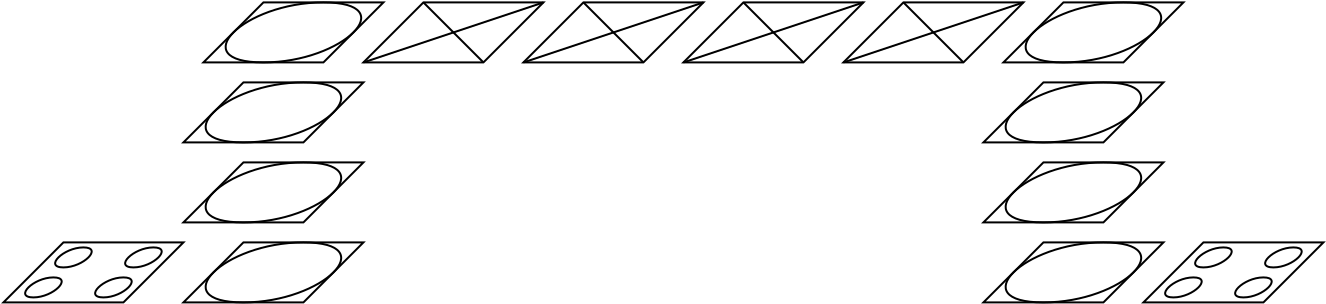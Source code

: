 <?xml version="1.0" encoding="UTF-8"?>
<dia:diagram xmlns:dia="http://www.lysator.liu.se/~alla/dia/">
  <dia:layer name="Background" visible="true">
    <dia:object type="Standard - Polygon" version="0" id="O0">
      <dia:attribute name="obj_pos">
        <dia:point val="7,11"/>
      </dia:attribute>
      <dia:attribute name="obj_bb">
        <dia:rectangle val="3.879,10.95;13.121,14.05"/>
      </dia:attribute>
      <dia:attribute name="poly_points">
        <dia:point val="7,11"/>
        <dia:point val="13,11"/>
        <dia:point val="10,14"/>
        <dia:point val="4,14"/>
      </dia:attribute>
      <dia:attribute name="show_background">
        <dia:boolean val="false"/>
      </dia:attribute>
    </dia:object>
    <dia:object type="Standard - Beziergon" version="0" id="O1">
      <dia:attribute name="obj_pos">
        <dia:point val="10,11"/>
      </dia:attribute>
      <dia:attribute name="obj_bb">
        <dia:rectangle val="5.061,10.95;11.939,14.05"/>
      </dia:attribute>
      <dia:attribute name="bez_points">
        <dia:point val="10,11"/>
        <dia:point val="14,11"/>
        <dia:point val="11,14"/>
        <dia:point val="7,14"/>
        <dia:point val="3,14"/>
        <dia:point val="6,11"/>
      </dia:attribute>
      <dia:attribute name="corner_types">
        <dia:enum val="275298368"/>
        <dia:enum val="0"/>
        <dia:enum val="0"/>
      </dia:attribute>
      <dia:attribute name="show_background">
        <dia:boolean val="false"/>
      </dia:attribute>
    </dia:object>
    <dia:object type="Standard - Polygon" version="0" id="O2">
      <dia:attribute name="obj_pos">
        <dia:point val="7,7"/>
      </dia:attribute>
      <dia:attribute name="obj_bb">
        <dia:rectangle val="3.879,6.95;13.121,10.05"/>
      </dia:attribute>
      <dia:attribute name="poly_points">
        <dia:point val="7,7"/>
        <dia:point val="13,7"/>
        <dia:point val="10,10"/>
        <dia:point val="4,10"/>
      </dia:attribute>
      <dia:attribute name="show_background">
        <dia:boolean val="false"/>
      </dia:attribute>
    </dia:object>
    <dia:object type="Standard - Beziergon" version="0" id="O3">
      <dia:attribute name="obj_pos">
        <dia:point val="10,7"/>
      </dia:attribute>
      <dia:attribute name="obj_bb">
        <dia:rectangle val="5.061,6.95;11.939,10.05"/>
      </dia:attribute>
      <dia:attribute name="bez_points">
        <dia:point val="10,7"/>
        <dia:point val="14,7"/>
        <dia:point val="11,10"/>
        <dia:point val="7,10"/>
        <dia:point val="3,10"/>
        <dia:point val="6,7"/>
      </dia:attribute>
      <dia:attribute name="corner_types">
        <dia:enum val="275298368"/>
        <dia:enum val="0"/>
        <dia:enum val="0"/>
      </dia:attribute>
      <dia:attribute name="show_background">
        <dia:boolean val="false"/>
      </dia:attribute>
    </dia:object>
    <dia:object type="Standard - Polygon" version="0" id="O4">
      <dia:attribute name="obj_pos">
        <dia:point val="7,3"/>
      </dia:attribute>
      <dia:attribute name="obj_bb">
        <dia:rectangle val="3.879,2.95;13.121,6.05"/>
      </dia:attribute>
      <dia:attribute name="poly_points">
        <dia:point val="7,3"/>
        <dia:point val="13,3"/>
        <dia:point val="10,6"/>
        <dia:point val="4,6"/>
      </dia:attribute>
      <dia:attribute name="show_background">
        <dia:boolean val="false"/>
      </dia:attribute>
    </dia:object>
    <dia:object type="Standard - Beziergon" version="0" id="O5">
      <dia:attribute name="obj_pos">
        <dia:point val="10,3"/>
      </dia:attribute>
      <dia:attribute name="obj_bb">
        <dia:rectangle val="5.061,2.95;11.939,6.05"/>
      </dia:attribute>
      <dia:attribute name="bez_points">
        <dia:point val="10,3"/>
        <dia:point val="14,3"/>
        <dia:point val="11,6"/>
        <dia:point val="7,6"/>
        <dia:point val="3,6"/>
        <dia:point val="6,3"/>
      </dia:attribute>
      <dia:attribute name="corner_types">
        <dia:enum val="275298368"/>
        <dia:enum val="0"/>
        <dia:enum val="0"/>
      </dia:attribute>
      <dia:attribute name="show_background">
        <dia:boolean val="false"/>
      </dia:attribute>
    </dia:object>
    <dia:object type="Standard - Polygon" version="0" id="O6">
      <dia:attribute name="obj_pos">
        <dia:point val="8,-1"/>
      </dia:attribute>
      <dia:attribute name="obj_bb">
        <dia:rectangle val="4.879,-1.05;14.121,2.05"/>
      </dia:attribute>
      <dia:attribute name="poly_points">
        <dia:point val="8,-1"/>
        <dia:point val="14,-1"/>
        <dia:point val="11,2"/>
        <dia:point val="5,2"/>
      </dia:attribute>
      <dia:attribute name="show_background">
        <dia:boolean val="false"/>
      </dia:attribute>
    </dia:object>
    <dia:object type="Standard - Beziergon" version="0" id="O7">
      <dia:attribute name="obj_pos">
        <dia:point val="11,-1"/>
      </dia:attribute>
      <dia:attribute name="obj_bb">
        <dia:rectangle val="6.061,-1.05;12.939,2.05"/>
      </dia:attribute>
      <dia:attribute name="bez_points">
        <dia:point val="11,-1"/>
        <dia:point val="15,-1"/>
        <dia:point val="12,2"/>
        <dia:point val="8,2"/>
        <dia:point val="4,2"/>
        <dia:point val="7,-1"/>
      </dia:attribute>
      <dia:attribute name="corner_types">
        <dia:enum val="275298368"/>
        <dia:enum val="0"/>
        <dia:enum val="0"/>
      </dia:attribute>
      <dia:attribute name="show_background">
        <dia:boolean val="false"/>
      </dia:attribute>
    </dia:object>
    <dia:object type="Standard - Polygon" version="0" id="O8">
      <dia:attribute name="obj_pos">
        <dia:point val="16,-1"/>
      </dia:attribute>
      <dia:attribute name="obj_bb">
        <dia:rectangle val="12.879,-1.05;22.121,2.05"/>
      </dia:attribute>
      <dia:attribute name="poly_points">
        <dia:point val="16,-1"/>
        <dia:point val="22,-1"/>
        <dia:point val="19,2"/>
        <dia:point val="13,2"/>
      </dia:attribute>
      <dia:attribute name="show_background">
        <dia:boolean val="false"/>
      </dia:attribute>
    </dia:object>
    <dia:object type="Standard - Line" version="0" id="O9">
      <dia:attribute name="obj_pos">
        <dia:point val="16,-1"/>
      </dia:attribute>
      <dia:attribute name="obj_bb">
        <dia:rectangle val="15.929,-1.071;19.071,2.071"/>
      </dia:attribute>
      <dia:attribute name="conn_endpoints">
        <dia:point val="16,-1"/>
        <dia:point val="19,2"/>
      </dia:attribute>
      <dia:attribute name="numcp">
        <dia:int val="1"/>
      </dia:attribute>
      <dia:connections>
        <dia:connection handle="0" to="O8" connection="0"/>
        <dia:connection handle="1" to="O8" connection="4"/>
      </dia:connections>
    </dia:object>
    <dia:object type="Standard - Line" version="0" id="O10">
      <dia:attribute name="obj_pos">
        <dia:point val="22,-1"/>
      </dia:attribute>
      <dia:attribute name="obj_bb">
        <dia:rectangle val="12.937,-1.063;22.063,2.063"/>
      </dia:attribute>
      <dia:attribute name="conn_endpoints">
        <dia:point val="22,-1"/>
        <dia:point val="13,2"/>
      </dia:attribute>
      <dia:attribute name="numcp">
        <dia:int val="1"/>
      </dia:attribute>
      <dia:connections>
        <dia:connection handle="0" to="O8" connection="2"/>
        <dia:connection handle="1" to="O8" connection="6"/>
      </dia:connections>
    </dia:object>
    <dia:object type="Standard - Polygon" version="0" id="O11">
      <dia:attribute name="obj_pos">
        <dia:point val="24,-1"/>
      </dia:attribute>
      <dia:attribute name="obj_bb">
        <dia:rectangle val="20.879,-1.05;30.121,2.05"/>
      </dia:attribute>
      <dia:attribute name="poly_points">
        <dia:point val="24,-1"/>
        <dia:point val="30,-1"/>
        <dia:point val="27,2"/>
        <dia:point val="21,2"/>
      </dia:attribute>
      <dia:attribute name="show_background">
        <dia:boolean val="false"/>
      </dia:attribute>
    </dia:object>
    <dia:object type="Standard - Line" version="0" id="O12">
      <dia:attribute name="obj_pos">
        <dia:point val="24,-1"/>
      </dia:attribute>
      <dia:attribute name="obj_bb">
        <dia:rectangle val="23.929,-1.071;27.071,2.071"/>
      </dia:attribute>
      <dia:attribute name="conn_endpoints">
        <dia:point val="24,-1"/>
        <dia:point val="27,2"/>
      </dia:attribute>
      <dia:attribute name="numcp">
        <dia:int val="1"/>
      </dia:attribute>
      <dia:connections>
        <dia:connection handle="0" to="O11" connection="0"/>
        <dia:connection handle="1" to="O11" connection="4"/>
      </dia:connections>
    </dia:object>
    <dia:object type="Standard - Line" version="0" id="O13">
      <dia:attribute name="obj_pos">
        <dia:point val="30,-1"/>
      </dia:attribute>
      <dia:attribute name="obj_bb">
        <dia:rectangle val="20.937,-1.063;30.063,2.063"/>
      </dia:attribute>
      <dia:attribute name="conn_endpoints">
        <dia:point val="30,-1"/>
        <dia:point val="21,2"/>
      </dia:attribute>
      <dia:attribute name="numcp">
        <dia:int val="1"/>
      </dia:attribute>
      <dia:connections>
        <dia:connection handle="0" to="O11" connection="2"/>
        <dia:connection handle="1" to="O11" connection="6"/>
      </dia:connections>
    </dia:object>
    <dia:object type="Standard - Polygon" version="0" id="O14">
      <dia:attribute name="obj_pos">
        <dia:point val="32,-1"/>
      </dia:attribute>
      <dia:attribute name="obj_bb">
        <dia:rectangle val="28.879,-1.05;38.121,2.05"/>
      </dia:attribute>
      <dia:attribute name="poly_points">
        <dia:point val="32,-1"/>
        <dia:point val="38,-1"/>
        <dia:point val="35,2"/>
        <dia:point val="29,2"/>
      </dia:attribute>
      <dia:attribute name="show_background">
        <dia:boolean val="false"/>
      </dia:attribute>
    </dia:object>
    <dia:object type="Standard - Line" version="0" id="O15">
      <dia:attribute name="obj_pos">
        <dia:point val="32,-1"/>
      </dia:attribute>
      <dia:attribute name="obj_bb">
        <dia:rectangle val="31.929,-1.071;35.071,2.071"/>
      </dia:attribute>
      <dia:attribute name="conn_endpoints">
        <dia:point val="32,-1"/>
        <dia:point val="35,2"/>
      </dia:attribute>
      <dia:attribute name="numcp">
        <dia:int val="1"/>
      </dia:attribute>
      <dia:connections>
        <dia:connection handle="0" to="O14" connection="0"/>
        <dia:connection handle="1" to="O14" connection="4"/>
      </dia:connections>
    </dia:object>
    <dia:object type="Standard - Line" version="0" id="O16">
      <dia:attribute name="obj_pos">
        <dia:point val="38,-1"/>
      </dia:attribute>
      <dia:attribute name="obj_bb">
        <dia:rectangle val="28.937,-1.063;38.063,2.063"/>
      </dia:attribute>
      <dia:attribute name="conn_endpoints">
        <dia:point val="38,-1"/>
        <dia:point val="29,2"/>
      </dia:attribute>
      <dia:attribute name="numcp">
        <dia:int val="1"/>
      </dia:attribute>
      <dia:connections>
        <dia:connection handle="0" to="O14" connection="2"/>
        <dia:connection handle="1" to="O14" connection="6"/>
      </dia:connections>
    </dia:object>
    <dia:object type="Standard - Polygon" version="0" id="O17">
      <dia:attribute name="obj_pos">
        <dia:point val="40,-1"/>
      </dia:attribute>
      <dia:attribute name="obj_bb">
        <dia:rectangle val="36.879,-1.05;46.121,2.05"/>
      </dia:attribute>
      <dia:attribute name="poly_points">
        <dia:point val="40,-1"/>
        <dia:point val="46,-1"/>
        <dia:point val="43,2"/>
        <dia:point val="37,2"/>
      </dia:attribute>
      <dia:attribute name="show_background">
        <dia:boolean val="false"/>
      </dia:attribute>
    </dia:object>
    <dia:object type="Standard - Line" version="0" id="O18">
      <dia:attribute name="obj_pos">
        <dia:point val="40,-1"/>
      </dia:attribute>
      <dia:attribute name="obj_bb">
        <dia:rectangle val="39.929,-1.071;43.071,2.071"/>
      </dia:attribute>
      <dia:attribute name="conn_endpoints">
        <dia:point val="40,-1"/>
        <dia:point val="43,2"/>
      </dia:attribute>
      <dia:attribute name="numcp">
        <dia:int val="1"/>
      </dia:attribute>
      <dia:connections>
        <dia:connection handle="0" to="O17" connection="0"/>
        <dia:connection handle="1" to="O17" connection="4"/>
      </dia:connections>
    </dia:object>
    <dia:object type="Standard - Line" version="0" id="O19">
      <dia:attribute name="obj_pos">
        <dia:point val="46,-1"/>
      </dia:attribute>
      <dia:attribute name="obj_bb">
        <dia:rectangle val="36.937,-1.063;46.063,2.063"/>
      </dia:attribute>
      <dia:attribute name="conn_endpoints">
        <dia:point val="46,-1"/>
        <dia:point val="37,2"/>
      </dia:attribute>
      <dia:attribute name="numcp">
        <dia:int val="1"/>
      </dia:attribute>
      <dia:connections>
        <dia:connection handle="0" to="O17" connection="2"/>
        <dia:connection handle="1" to="O17" connection="6"/>
      </dia:connections>
    </dia:object>
    <dia:object type="Standard - Polygon" version="0" id="O20">
      <dia:attribute name="obj_pos">
        <dia:point val="47,11"/>
      </dia:attribute>
      <dia:attribute name="obj_bb">
        <dia:rectangle val="43.879,10.95;53.121,14.05"/>
      </dia:attribute>
      <dia:attribute name="poly_points">
        <dia:point val="47,11"/>
        <dia:point val="53,11"/>
        <dia:point val="50,14"/>
        <dia:point val="44,14"/>
      </dia:attribute>
      <dia:attribute name="show_background">
        <dia:boolean val="false"/>
      </dia:attribute>
    </dia:object>
    <dia:object type="Standard - Beziergon" version="0" id="O21">
      <dia:attribute name="obj_pos">
        <dia:point val="50,11"/>
      </dia:attribute>
      <dia:attribute name="obj_bb">
        <dia:rectangle val="45.061,10.95;51.939,14.05"/>
      </dia:attribute>
      <dia:attribute name="bez_points">
        <dia:point val="50,11"/>
        <dia:point val="54,11"/>
        <dia:point val="51,14"/>
        <dia:point val="47,14"/>
        <dia:point val="43,14"/>
        <dia:point val="46,11"/>
      </dia:attribute>
      <dia:attribute name="corner_types">
        <dia:enum val="275298368"/>
        <dia:enum val="0"/>
        <dia:enum val="0"/>
      </dia:attribute>
      <dia:attribute name="show_background">
        <dia:boolean val="false"/>
      </dia:attribute>
    </dia:object>
    <dia:object type="Standard - Polygon" version="0" id="O22">
      <dia:attribute name="obj_pos">
        <dia:point val="47,7"/>
      </dia:attribute>
      <dia:attribute name="obj_bb">
        <dia:rectangle val="43.879,6.95;53.121,10.05"/>
      </dia:attribute>
      <dia:attribute name="poly_points">
        <dia:point val="47,7"/>
        <dia:point val="53,7"/>
        <dia:point val="50,10"/>
        <dia:point val="44,10"/>
      </dia:attribute>
      <dia:attribute name="show_background">
        <dia:boolean val="false"/>
      </dia:attribute>
    </dia:object>
    <dia:object type="Standard - Beziergon" version="0" id="O23">
      <dia:attribute name="obj_pos">
        <dia:point val="50,7"/>
      </dia:attribute>
      <dia:attribute name="obj_bb">
        <dia:rectangle val="45.061,6.95;51.939,10.05"/>
      </dia:attribute>
      <dia:attribute name="bez_points">
        <dia:point val="50,7"/>
        <dia:point val="54,7"/>
        <dia:point val="51,10"/>
        <dia:point val="47,10"/>
        <dia:point val="43,10"/>
        <dia:point val="46,7"/>
      </dia:attribute>
      <dia:attribute name="corner_types">
        <dia:enum val="275298368"/>
        <dia:enum val="0"/>
        <dia:enum val="0"/>
      </dia:attribute>
      <dia:attribute name="show_background">
        <dia:boolean val="false"/>
      </dia:attribute>
    </dia:object>
    <dia:object type="Standard - Polygon" version="0" id="O24">
      <dia:attribute name="obj_pos">
        <dia:point val="47,3"/>
      </dia:attribute>
      <dia:attribute name="obj_bb">
        <dia:rectangle val="43.879,2.95;53.121,6.05"/>
      </dia:attribute>
      <dia:attribute name="poly_points">
        <dia:point val="47,3"/>
        <dia:point val="53,3"/>
        <dia:point val="50,6"/>
        <dia:point val="44,6"/>
      </dia:attribute>
      <dia:attribute name="show_background">
        <dia:boolean val="false"/>
      </dia:attribute>
    </dia:object>
    <dia:object type="Standard - Beziergon" version="0" id="O25">
      <dia:attribute name="obj_pos">
        <dia:point val="50,3"/>
      </dia:attribute>
      <dia:attribute name="obj_bb">
        <dia:rectangle val="45.061,2.95;51.939,6.05"/>
      </dia:attribute>
      <dia:attribute name="bez_points">
        <dia:point val="50,3"/>
        <dia:point val="54,3"/>
        <dia:point val="51,6"/>
        <dia:point val="47,6"/>
        <dia:point val="43,6"/>
        <dia:point val="46,3"/>
      </dia:attribute>
      <dia:attribute name="corner_types">
        <dia:enum val="275298368"/>
        <dia:enum val="0"/>
        <dia:enum val="0"/>
      </dia:attribute>
      <dia:attribute name="show_background">
        <dia:boolean val="false"/>
      </dia:attribute>
    </dia:object>
    <dia:object type="Standard - Polygon" version="0" id="O26">
      <dia:attribute name="obj_pos">
        <dia:point val="48,-1"/>
      </dia:attribute>
      <dia:attribute name="obj_bb">
        <dia:rectangle val="44.879,-1.05;54.121,2.05"/>
      </dia:attribute>
      <dia:attribute name="poly_points">
        <dia:point val="48,-1"/>
        <dia:point val="54,-1"/>
        <dia:point val="51,2"/>
        <dia:point val="45,2"/>
      </dia:attribute>
      <dia:attribute name="show_background">
        <dia:boolean val="false"/>
      </dia:attribute>
    </dia:object>
    <dia:object type="Standard - Beziergon" version="0" id="O27">
      <dia:attribute name="obj_pos">
        <dia:point val="51,-1"/>
      </dia:attribute>
      <dia:attribute name="obj_bb">
        <dia:rectangle val="46.061,-1.05;52.939,2.05"/>
      </dia:attribute>
      <dia:attribute name="bez_points">
        <dia:point val="51,-1"/>
        <dia:point val="55,-1"/>
        <dia:point val="52,2"/>
        <dia:point val="48,2"/>
        <dia:point val="44,2"/>
        <dia:point val="47,-1"/>
      </dia:attribute>
      <dia:attribute name="corner_types">
        <dia:enum val="275298368"/>
        <dia:enum val="0"/>
        <dia:enum val="0"/>
      </dia:attribute>
      <dia:attribute name="show_background">
        <dia:boolean val="false"/>
      </dia:attribute>
    </dia:object>
    <dia:object type="Standard - Polygon" version="0" id="O28">
      <dia:attribute name="obj_pos">
        <dia:point val="-2,11"/>
      </dia:attribute>
      <dia:attribute name="obj_bb">
        <dia:rectangle val="-5.121,10.95;4.121,14.05"/>
      </dia:attribute>
      <dia:attribute name="poly_points">
        <dia:point val="-2,11"/>
        <dia:point val="4,11"/>
        <dia:point val="1,14"/>
        <dia:point val="-5,14"/>
      </dia:attribute>
      <dia:attribute name="show_background">
        <dia:boolean val="false"/>
      </dia:attribute>
    </dia:object>
    <dia:object type="Standard - Beziergon" version="0" id="O29">
      <dia:attribute name="obj_pos">
        <dia:point val="-1,11.25"/>
      </dia:attribute>
      <dia:attribute name="obj_bb">
        <dia:rectangle val="-2.464,11.2;-0.536,12.3"/>
      </dia:attribute>
      <dia:attribute name="bez_points">
        <dia:point val="-1,11.25"/>
        <dia:point val="0,11.25"/>
        <dia:point val="-1,12.25"/>
        <dia:point val="-2,12.25"/>
        <dia:point val="-3,12.25"/>
        <dia:point val="-2,11.25"/>
      </dia:attribute>
      <dia:attribute name="corner_types">
        <dia:enum val="274353592"/>
        <dia:enum val="0"/>
        <dia:enum val="0"/>
      </dia:attribute>
      <dia:attribute name="show_background">
        <dia:boolean val="false"/>
      </dia:attribute>
    </dia:object>
    <dia:object type="Standard - Beziergon" version="0" id="O30">
      <dia:attribute name="obj_pos">
        <dia:point val="-2.5,12.75"/>
      </dia:attribute>
      <dia:attribute name="obj_bb">
        <dia:rectangle val="-3.964,12.7;-2.036,13.8"/>
      </dia:attribute>
      <dia:attribute name="bez_points">
        <dia:point val="-2.5,12.75"/>
        <dia:point val="-1.5,12.75"/>
        <dia:point val="-2.5,13.75"/>
        <dia:point val="-3.5,13.75"/>
        <dia:point val="-4.5,13.75"/>
        <dia:point val="-3.5,12.75"/>
      </dia:attribute>
      <dia:attribute name="corner_types">
        <dia:enum val="274353592"/>
        <dia:enum val="0"/>
        <dia:enum val="0"/>
      </dia:attribute>
      <dia:attribute name="show_background">
        <dia:boolean val="false"/>
      </dia:attribute>
    </dia:object>
    <dia:object type="Standard - Beziergon" version="0" id="O31">
      <dia:attribute name="obj_pos">
        <dia:point val="2.5,11.25"/>
      </dia:attribute>
      <dia:attribute name="obj_bb">
        <dia:rectangle val="1.036,11.2;2.964,12.3"/>
      </dia:attribute>
      <dia:attribute name="bez_points">
        <dia:point val="2.5,11.25"/>
        <dia:point val="3.5,11.25"/>
        <dia:point val="2.5,12.25"/>
        <dia:point val="1.5,12.25"/>
        <dia:point val="0.5,12.25"/>
        <dia:point val="1.5,11.25"/>
      </dia:attribute>
      <dia:attribute name="corner_types">
        <dia:enum val="274353592"/>
        <dia:enum val="0"/>
        <dia:enum val="0"/>
      </dia:attribute>
      <dia:attribute name="show_background">
        <dia:boolean val="false"/>
      </dia:attribute>
    </dia:object>
    <dia:object type="Standard - Beziergon" version="0" id="O32">
      <dia:attribute name="obj_pos">
        <dia:point val="1,12.75"/>
      </dia:attribute>
      <dia:attribute name="obj_bb">
        <dia:rectangle val="-0.464,12.7;1.464,13.8"/>
      </dia:attribute>
      <dia:attribute name="bez_points">
        <dia:point val="1,12.75"/>
        <dia:point val="2,12.75"/>
        <dia:point val="1,13.75"/>
        <dia:point val="0,13.75"/>
        <dia:point val="-1,13.75"/>
        <dia:point val="0,12.75"/>
      </dia:attribute>
      <dia:attribute name="corner_types">
        <dia:enum val="274353592"/>
        <dia:enum val="0"/>
        <dia:enum val="0"/>
      </dia:attribute>
      <dia:attribute name="show_background">
        <dia:boolean val="false"/>
      </dia:attribute>
    </dia:object>
    <dia:object type="Standard - Polygon" version="0" id="O33">
      <dia:attribute name="obj_pos">
        <dia:point val="55,11"/>
      </dia:attribute>
      <dia:attribute name="obj_bb">
        <dia:rectangle val="51.879,10.95;61.121,14.05"/>
      </dia:attribute>
      <dia:attribute name="poly_points">
        <dia:point val="55,11"/>
        <dia:point val="61,11"/>
        <dia:point val="58,14"/>
        <dia:point val="52,14"/>
      </dia:attribute>
      <dia:attribute name="show_background">
        <dia:boolean val="false"/>
      </dia:attribute>
    </dia:object>
    <dia:object type="Standard - Beziergon" version="0" id="O34">
      <dia:attribute name="obj_pos">
        <dia:point val="56,11.25"/>
      </dia:attribute>
      <dia:attribute name="obj_bb">
        <dia:rectangle val="54.536,11.2;56.464,12.3"/>
      </dia:attribute>
      <dia:attribute name="bez_points">
        <dia:point val="56,11.25"/>
        <dia:point val="57,11.25"/>
        <dia:point val="56,12.25"/>
        <dia:point val="55,12.25"/>
        <dia:point val="54,12.25"/>
        <dia:point val="55,11.25"/>
      </dia:attribute>
      <dia:attribute name="corner_types">
        <dia:enum val="274353592"/>
        <dia:enum val="0"/>
        <dia:enum val="0"/>
      </dia:attribute>
      <dia:attribute name="show_background">
        <dia:boolean val="false"/>
      </dia:attribute>
    </dia:object>
    <dia:object type="Standard - Beziergon" version="0" id="O35">
      <dia:attribute name="obj_pos">
        <dia:point val="54.5,12.75"/>
      </dia:attribute>
      <dia:attribute name="obj_bb">
        <dia:rectangle val="53.036,12.7;54.964,13.8"/>
      </dia:attribute>
      <dia:attribute name="bez_points">
        <dia:point val="54.5,12.75"/>
        <dia:point val="55.5,12.75"/>
        <dia:point val="54.5,13.75"/>
        <dia:point val="53.5,13.75"/>
        <dia:point val="52.5,13.75"/>
        <dia:point val="53.5,12.75"/>
      </dia:attribute>
      <dia:attribute name="corner_types">
        <dia:enum val="274353592"/>
        <dia:enum val="0"/>
        <dia:enum val="0"/>
      </dia:attribute>
      <dia:attribute name="show_background">
        <dia:boolean val="false"/>
      </dia:attribute>
    </dia:object>
    <dia:object type="Standard - Beziergon" version="0" id="O36">
      <dia:attribute name="obj_pos">
        <dia:point val="59.5,11.25"/>
      </dia:attribute>
      <dia:attribute name="obj_bb">
        <dia:rectangle val="58.036,11.2;59.964,12.3"/>
      </dia:attribute>
      <dia:attribute name="bez_points">
        <dia:point val="59.5,11.25"/>
        <dia:point val="60.5,11.25"/>
        <dia:point val="59.5,12.25"/>
        <dia:point val="58.5,12.25"/>
        <dia:point val="57.5,12.25"/>
        <dia:point val="58.5,11.25"/>
      </dia:attribute>
      <dia:attribute name="corner_types">
        <dia:enum val="274353592"/>
        <dia:enum val="0"/>
        <dia:enum val="0"/>
      </dia:attribute>
      <dia:attribute name="show_background">
        <dia:boolean val="false"/>
      </dia:attribute>
    </dia:object>
    <dia:object type="Standard - Beziergon" version="0" id="O37">
      <dia:attribute name="obj_pos">
        <dia:point val="58,12.75"/>
      </dia:attribute>
      <dia:attribute name="obj_bb">
        <dia:rectangle val="56.536,12.7;58.464,13.8"/>
      </dia:attribute>
      <dia:attribute name="bez_points">
        <dia:point val="58,12.75"/>
        <dia:point val="59,12.75"/>
        <dia:point val="58,13.75"/>
        <dia:point val="57,13.75"/>
        <dia:point val="56,13.75"/>
        <dia:point val="57,12.75"/>
      </dia:attribute>
      <dia:attribute name="corner_types">
        <dia:enum val="274353592"/>
        <dia:enum val="0"/>
        <dia:enum val="0"/>
      </dia:attribute>
      <dia:attribute name="show_background">
        <dia:boolean val="false"/>
      </dia:attribute>
    </dia:object>
  </dia:layer>
</dia:diagram>
